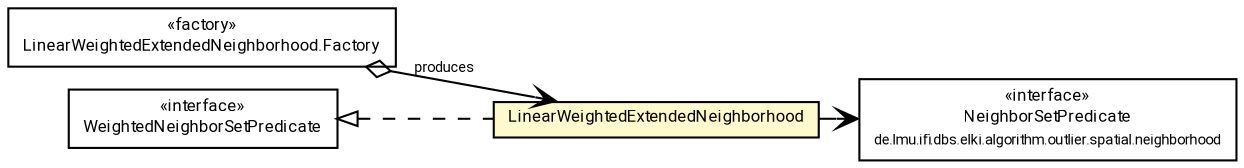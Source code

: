 #!/usr/local/bin/dot
#
# Class diagram 
# Generated by UMLGraph version R5_7_2-60-g0e99a6 (http://www.spinellis.gr/umlgraph/)
#

digraph G {
	graph [fontnames="svg"]
	edge [fontname="Roboto",fontsize=7,labelfontname="Roboto",labelfontsize=7,color="black"];
	node [fontname="Roboto",fontcolor="black",fontsize=8,shape=plaintext,margin=0,width=0,height=0];
	nodesep=0.15;
	ranksep=0.25;
	rankdir=LR;
	// de.lmu.ifi.dbs.elki.algorithm.outlier.spatial.neighborhood.NeighborSetPredicate
	c6406429 [label=<<table title="de.lmu.ifi.dbs.elki.algorithm.outlier.spatial.neighborhood.NeighborSetPredicate" border="0" cellborder="1" cellspacing="0" cellpadding="2" href="../NeighborSetPredicate.html" target="_parent">
		<tr><td><table border="0" cellspacing="0" cellpadding="1">
		<tr><td align="center" balign="center"> &#171;interface&#187; </td></tr>
		<tr><td align="center" balign="center"> <font face="Roboto">NeighborSetPredicate</font> </td></tr>
		<tr><td align="center" balign="center"> <font face="Roboto" point-size="7.0">de.lmu.ifi.dbs.elki.algorithm.outlier.spatial.neighborhood</font> </td></tr>
		</table></td></tr>
		</table>>, URL="../NeighborSetPredicate.html"];
	// de.lmu.ifi.dbs.elki.algorithm.outlier.spatial.neighborhood.weighted.LinearWeightedExtendedNeighborhood
	c6406434 [label=<<table title="de.lmu.ifi.dbs.elki.algorithm.outlier.spatial.neighborhood.weighted.LinearWeightedExtendedNeighborhood" border="0" cellborder="1" cellspacing="0" cellpadding="2" bgcolor="lemonChiffon" href="LinearWeightedExtendedNeighborhood.html" target="_parent">
		<tr><td><table border="0" cellspacing="0" cellpadding="1">
		<tr><td align="center" balign="center"> <font face="Roboto">LinearWeightedExtendedNeighborhood</font> </td></tr>
		</table></td></tr>
		</table>>, URL="LinearWeightedExtendedNeighborhood.html"];
	// de.lmu.ifi.dbs.elki.algorithm.outlier.spatial.neighborhood.weighted.LinearWeightedExtendedNeighborhood.Factory<O>
	c6406435 [label=<<table title="de.lmu.ifi.dbs.elki.algorithm.outlier.spatial.neighborhood.weighted.LinearWeightedExtendedNeighborhood.Factory" border="0" cellborder="1" cellspacing="0" cellpadding="2" href="LinearWeightedExtendedNeighborhood.Factory.html" target="_parent">
		<tr><td><table border="0" cellspacing="0" cellpadding="1">
		<tr><td align="center" balign="center"> &#171;factory&#187; </td></tr>
		<tr><td align="center" balign="center"> <font face="Roboto">LinearWeightedExtendedNeighborhood.Factory</font> </td></tr>
		</table></td></tr>
		</table>>, URL="LinearWeightedExtendedNeighborhood.Factory.html"];
	// de.lmu.ifi.dbs.elki.algorithm.outlier.spatial.neighborhood.weighted.WeightedNeighborSetPredicate
	c6406440 [label=<<table title="de.lmu.ifi.dbs.elki.algorithm.outlier.spatial.neighborhood.weighted.WeightedNeighborSetPredicate" border="0" cellborder="1" cellspacing="0" cellpadding="2" href="WeightedNeighborSetPredicate.html" target="_parent">
		<tr><td><table border="0" cellspacing="0" cellpadding="1">
		<tr><td align="center" balign="center"> &#171;interface&#187; </td></tr>
		<tr><td align="center" balign="center"> <font face="Roboto">WeightedNeighborSetPredicate</font> </td></tr>
		</table></td></tr>
		</table>>, URL="WeightedNeighborSetPredicate.html"];
	// de.lmu.ifi.dbs.elki.algorithm.outlier.spatial.neighborhood.weighted.LinearWeightedExtendedNeighborhood implements de.lmu.ifi.dbs.elki.algorithm.outlier.spatial.neighborhood.weighted.WeightedNeighborSetPredicate
	c6406440 -> c6406434 [arrowtail=empty,style=dashed,dir=back,weight=9];
	// de.lmu.ifi.dbs.elki.algorithm.outlier.spatial.neighborhood.weighted.LinearWeightedExtendedNeighborhood.Factory<O> navhas de.lmu.ifi.dbs.elki.algorithm.outlier.spatial.neighborhood.weighted.LinearWeightedExtendedNeighborhood
	c6406435 -> c6406434 [arrowhead=open,arrowtail=ediamond,dir=both,weight=3,label="produces"];
	// de.lmu.ifi.dbs.elki.algorithm.outlier.spatial.neighborhood.weighted.LinearWeightedExtendedNeighborhood navassoc de.lmu.ifi.dbs.elki.algorithm.outlier.spatial.neighborhood.NeighborSetPredicate
	c6406434 -> c6406429 [arrowhead=open,weight=1];
}

